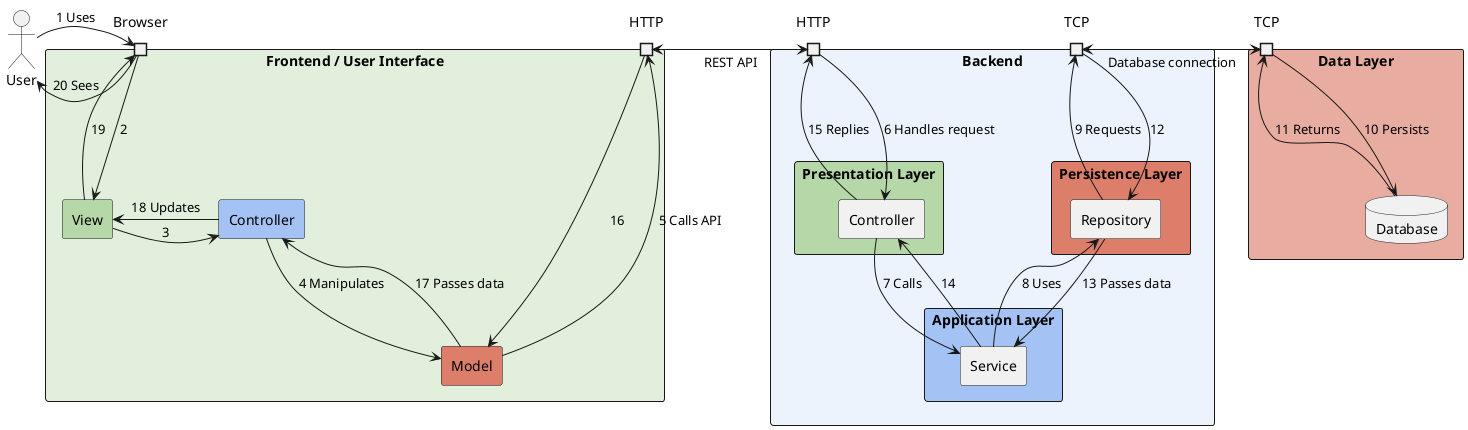 @startuml architecture

skinparam componentStyle rectangle

actor "User"

component "Frontend / User Interface" %lighten("#b6d7a8", 20) {
  port "Browser" as WEB
  port "HTTP" as HTTP_F

  component "View" as FV #b6d7a8

  component "Controller" as FC #a4c2f4

  component "Model" as FM #dd7e6b
}

component "Backend" %lighten("#a4c2f4", 20) {
  port "HTTP" as HTTP_B
  port "TCP" as TCP_B

  component "Presentation Layer" #b6d7a8 {
    component "Controller" as BC
  }
  
  component "Application Layer" #a4c2f4 {
    component "Service" as BS
  }

  component "Persistence Layer" #dd7e6b {
    component "Repository" as BR
  }
}

component "Data Layer" %lighten("#dd7e6b", 20) {
  port "TCP" as TCP_D

  database "Database" as DB
}

User -> WEB : 1 Uses
WEB -> FV: 2
FV -> FC : 3

FC -> FM : 4 Manipulates
FM -> HTTP_F : 5 Calls API

HTTP_F -> FM : 16
FM -down-> FC : 17 Passes data

FC -> FV : 18 Updates
FV -> WEB : 19
WEB -> User : 20 Sees


HTTP_F <-> HTTP_B : REST API


HTTP_B -> BC : 6 Handles request
BC -> BS : 7 Calls
BS -> BR : 8 Uses

BR -> TCP_B : 9 Requests
TCP_B <-> TCP_D : Database connection
TCP_D -> DB : 10 Persists
DB -> TCP_D : 11 Returns
TCP_B -> BR : 12

BR -down-> BS : 13 Passes data
BS -up-> BC : 14
BC -> HTTP_B : 15 Replies

@enduml